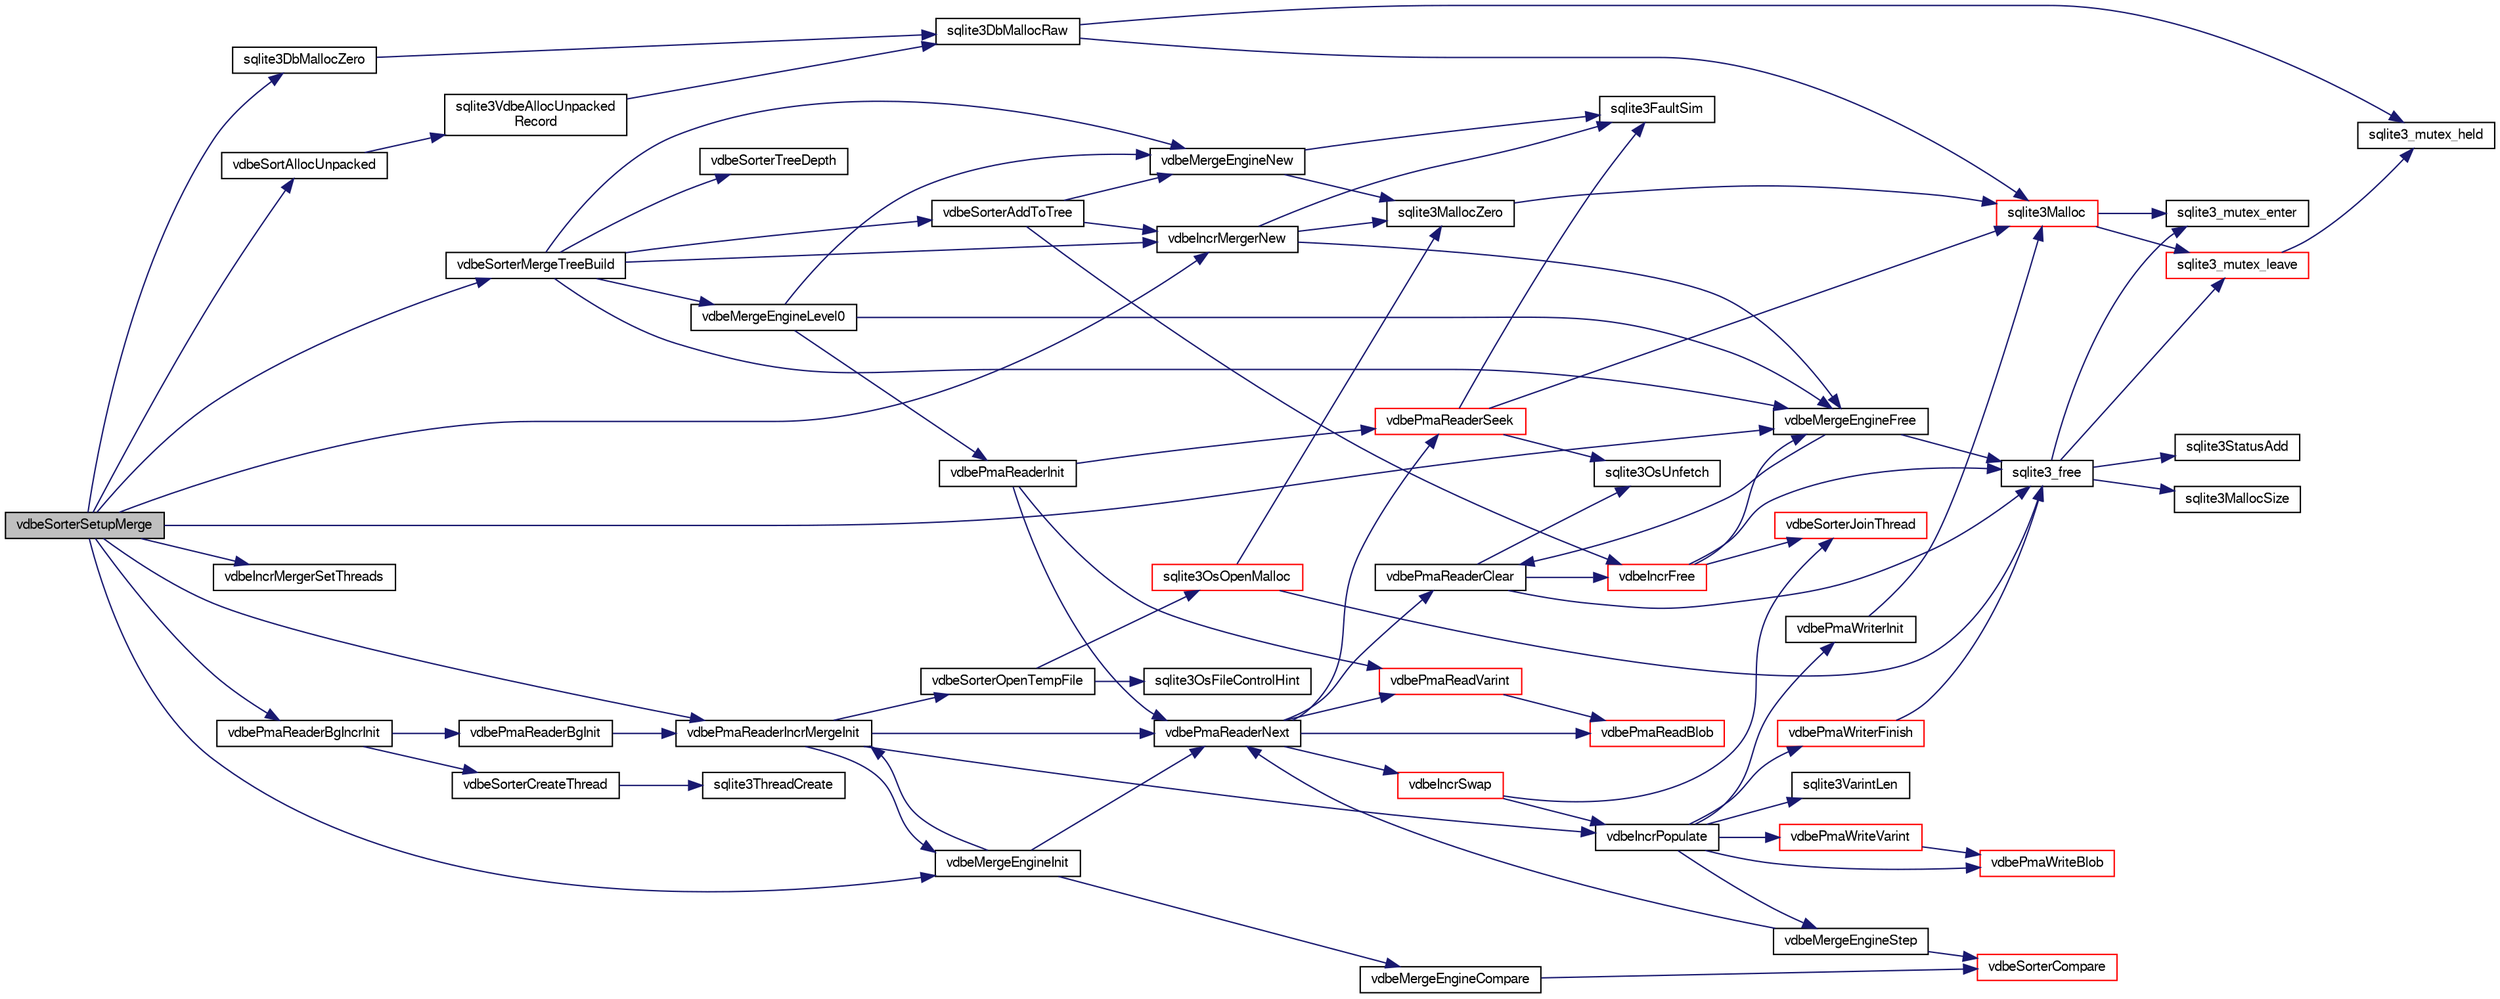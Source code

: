 digraph "vdbeSorterSetupMerge"
{
  edge [fontname="FreeSans",fontsize="10",labelfontname="FreeSans",labelfontsize="10"];
  node [fontname="FreeSans",fontsize="10",shape=record];
  rankdir="LR";
  Node885434 [label="vdbeSorterSetupMerge",height=0.2,width=0.4,color="black", fillcolor="grey75", style="filled", fontcolor="black"];
  Node885434 -> Node885435 [color="midnightblue",fontsize="10",style="solid",fontname="FreeSans"];
  Node885435 [label="vdbeSorterMergeTreeBuild",height=0.2,width=0.4,color="black", fillcolor="white", style="filled",URL="$sqlite3_8c.html#a7af2bdcef74d6ae7b6c04a2a7d171f33"];
  Node885435 -> Node885436 [color="midnightblue",fontsize="10",style="solid",fontname="FreeSans"];
  Node885436 [label="vdbeMergeEngineNew",height=0.2,width=0.4,color="black", fillcolor="white", style="filled",URL="$sqlite3_8c.html#a606e911c9715ea88dd5a8dec34955be5"];
  Node885436 -> Node885437 [color="midnightblue",fontsize="10",style="solid",fontname="FreeSans"];
  Node885437 [label="sqlite3FaultSim",height=0.2,width=0.4,color="black", fillcolor="white", style="filled",URL="$sqlite3_8c.html#a609068924de458ce924b87b332d8d67b"];
  Node885436 -> Node885438 [color="midnightblue",fontsize="10",style="solid",fontname="FreeSans"];
  Node885438 [label="sqlite3MallocZero",height=0.2,width=0.4,color="black", fillcolor="white", style="filled",URL="$sqlite3_8c.html#ab3e07a30b9b5471f9f5e8f9cb7229934"];
  Node885438 -> Node885439 [color="midnightblue",fontsize="10",style="solid",fontname="FreeSans"];
  Node885439 [label="sqlite3Malloc",height=0.2,width=0.4,color="red", fillcolor="white", style="filled",URL="$sqlite3_8c.html#a361a2eaa846b1885f123abe46f5d8b2b"];
  Node885439 -> Node885440 [color="midnightblue",fontsize="10",style="solid",fontname="FreeSans"];
  Node885440 [label="sqlite3_mutex_enter",height=0.2,width=0.4,color="black", fillcolor="white", style="filled",URL="$sqlite3_8c.html#a1c12cde690bd89f104de5cbad12a6bf5"];
  Node885439 -> Node885446 [color="midnightblue",fontsize="10",style="solid",fontname="FreeSans"];
  Node885446 [label="sqlite3_mutex_leave",height=0.2,width=0.4,color="red", fillcolor="white", style="filled",URL="$sqlite3_8c.html#a5838d235601dbd3c1fa993555c6bcc93"];
  Node885446 -> Node885442 [color="midnightblue",fontsize="10",style="solid",fontname="FreeSans"];
  Node885442 [label="sqlite3_mutex_held",height=0.2,width=0.4,color="black", fillcolor="white", style="filled",URL="$sqlite3_8c.html#acf77da68932b6bc163c5e68547ecc3e7"];
  Node885435 -> Node885450 [color="midnightblue",fontsize="10",style="solid",fontname="FreeSans"];
  Node885450 [label="vdbeSorterTreeDepth",height=0.2,width=0.4,color="black", fillcolor="white", style="filled",URL="$sqlite3_8c.html#ab03b7235ad8d9d255502c719539a53d6"];
  Node885435 -> Node885451 [color="midnightblue",fontsize="10",style="solid",fontname="FreeSans"];
  Node885451 [label="vdbeMergeEngineLevel0",height=0.2,width=0.4,color="black", fillcolor="white", style="filled",URL="$sqlite3_8c.html#a5b84168cf5b5c64218810fbc3182b95f"];
  Node885451 -> Node885436 [color="midnightblue",fontsize="10",style="solid",fontname="FreeSans"];
  Node885451 -> Node885452 [color="midnightblue",fontsize="10",style="solid",fontname="FreeSans"];
  Node885452 [label="vdbePmaReaderInit",height=0.2,width=0.4,color="black", fillcolor="white", style="filled",URL="$sqlite3_8c.html#a721a310daa0db281ae2ec97c1e330853"];
  Node885452 -> Node885453 [color="midnightblue",fontsize="10",style="solid",fontname="FreeSans"];
  Node885453 [label="vdbePmaReaderSeek",height=0.2,width=0.4,color="red", fillcolor="white", style="filled",URL="$sqlite3_8c.html#a2a5cefd3f6bc43af80ad2be35b2528d7"];
  Node885453 -> Node885437 [color="midnightblue",fontsize="10",style="solid",fontname="FreeSans"];
  Node885453 -> Node885454 [color="midnightblue",fontsize="10",style="solid",fontname="FreeSans"];
  Node885454 [label="sqlite3OsUnfetch",height=0.2,width=0.4,color="black", fillcolor="white", style="filled",URL="$sqlite3_8c.html#abc0da72cb8b8989cf8708b572fe5fef4"];
  Node885453 -> Node885439 [color="midnightblue",fontsize="10",style="solid",fontname="FreeSans"];
  Node885452 -> Node885458 [color="midnightblue",fontsize="10",style="solid",fontname="FreeSans"];
  Node885458 [label="vdbePmaReadVarint",height=0.2,width=0.4,color="red", fillcolor="white", style="filled",URL="$sqlite3_8c.html#a230651a7f4509d1a0e6059c8cd9cca12"];
  Node885458 -> Node885460 [color="midnightblue",fontsize="10",style="solid",fontname="FreeSans"];
  Node885460 [label="vdbePmaReadBlob",height=0.2,width=0.4,color="red", fillcolor="white", style="filled",URL="$sqlite3_8c.html#a304cb013c04dad8db7d758f6ed5cd3f5"];
  Node885452 -> Node885463 [color="midnightblue",fontsize="10",style="solid",fontname="FreeSans"];
  Node885463 [label="vdbePmaReaderNext",height=0.2,width=0.4,color="black", fillcolor="white", style="filled",URL="$sqlite3_8c.html#af63a38a01ef1374e7a717f83c2ccf648"];
  Node885463 -> Node885464 [color="midnightblue",fontsize="10",style="solid",fontname="FreeSans"];
  Node885464 [label="vdbeIncrSwap",height=0.2,width=0.4,color="red", fillcolor="white", style="filled",URL="$sqlite3_8c.html#a8f7f6718c318c3268d28964e2b983225"];
  Node885464 -> Node885465 [color="midnightblue",fontsize="10",style="solid",fontname="FreeSans"];
  Node885465 [label="vdbeSorterJoinThread",height=0.2,width=0.4,color="red", fillcolor="white", style="filled",URL="$sqlite3_8c.html#a4e60b28b8975e8e1e4fa2059c12561f0"];
  Node885464 -> Node885471 [color="midnightblue",fontsize="10",style="solid",fontname="FreeSans"];
  Node885471 [label="vdbeIncrPopulate",height=0.2,width=0.4,color="black", fillcolor="white", style="filled",URL="$sqlite3_8c.html#a157a9f79260999f8f5f336d246f7b1bd"];
  Node885471 -> Node885472 [color="midnightblue",fontsize="10",style="solid",fontname="FreeSans"];
  Node885472 [label="vdbePmaWriterInit",height=0.2,width=0.4,color="black", fillcolor="white", style="filled",URL="$sqlite3_8c.html#add2341e0ef2818676d3e8e2245c26444"];
  Node885472 -> Node885439 [color="midnightblue",fontsize="10",style="solid",fontname="FreeSans"];
  Node885471 -> Node885473 [color="midnightblue",fontsize="10",style="solid",fontname="FreeSans"];
  Node885473 [label="sqlite3VarintLen",height=0.2,width=0.4,color="black", fillcolor="white", style="filled",URL="$sqlite3_8c.html#a7ef2f973d52f5d21b856d4bed6bb1fec"];
  Node885471 -> Node885474 [color="midnightblue",fontsize="10",style="solid",fontname="FreeSans"];
  Node885474 [label="vdbePmaWriteVarint",height=0.2,width=0.4,color="red", fillcolor="white", style="filled",URL="$sqlite3_8c.html#aad57491b31c37e673a40a35d7129777b"];
  Node885474 -> Node885477 [color="midnightblue",fontsize="10",style="solid",fontname="FreeSans"];
  Node885477 [label="vdbePmaWriteBlob",height=0.2,width=0.4,color="red", fillcolor="white", style="filled",URL="$sqlite3_8c.html#ab86066e4f912cd54aac5cbdb550c6e73"];
  Node885471 -> Node885477 [color="midnightblue",fontsize="10",style="solid",fontname="FreeSans"];
  Node885471 -> Node885479 [color="midnightblue",fontsize="10",style="solid",fontname="FreeSans"];
  Node885479 [label="vdbeMergeEngineStep",height=0.2,width=0.4,color="black", fillcolor="white", style="filled",URL="$sqlite3_8c.html#a36af2b5bd30bb2d097a185ce7b349aed"];
  Node885479 -> Node885463 [color="midnightblue",fontsize="10",style="solid",fontname="FreeSans"];
  Node885479 -> Node885480 [color="midnightblue",fontsize="10",style="solid",fontname="FreeSans"];
  Node885480 [label="vdbeSorterCompare",height=0.2,width=0.4,color="red", fillcolor="white", style="filled",URL="$sqlite3_8c.html#a26a68c900e02f2594095fbb9847bcfcb"];
  Node885471 -> Node885756 [color="midnightblue",fontsize="10",style="solid",fontname="FreeSans"];
  Node885756 [label="vdbePmaWriterFinish",height=0.2,width=0.4,color="red", fillcolor="white", style="filled",URL="$sqlite3_8c.html#ad505e23bce1b9c21dedf010601199641"];
  Node885756 -> Node885462 [color="midnightblue",fontsize="10",style="solid",fontname="FreeSans"];
  Node885462 [label="sqlite3_free",height=0.2,width=0.4,color="black", fillcolor="white", style="filled",URL="$sqlite3_8c.html#a6552349e36a8a691af5487999ab09519"];
  Node885462 -> Node885440 [color="midnightblue",fontsize="10",style="solid",fontname="FreeSans"];
  Node885462 -> Node885449 [color="midnightblue",fontsize="10",style="solid",fontname="FreeSans"];
  Node885449 [label="sqlite3StatusAdd",height=0.2,width=0.4,color="black", fillcolor="white", style="filled",URL="$sqlite3_8c.html#afa029f93586aeab4cc85360905dae9cd"];
  Node885462 -> Node885448 [color="midnightblue",fontsize="10",style="solid",fontname="FreeSans"];
  Node885448 [label="sqlite3MallocSize",height=0.2,width=0.4,color="black", fillcolor="white", style="filled",URL="$sqlite3_8c.html#acf5d2a5f35270bafb050bd2def576955"];
  Node885462 -> Node885446 [color="midnightblue",fontsize="10",style="solid",fontname="FreeSans"];
  Node885463 -> Node885453 [color="midnightblue",fontsize="10",style="solid",fontname="FreeSans"];
  Node885463 -> Node885757 [color="midnightblue",fontsize="10",style="solid",fontname="FreeSans"];
  Node885757 [label="vdbePmaReaderClear",height=0.2,width=0.4,color="black", fillcolor="white", style="filled",URL="$sqlite3_8c.html#ae4ef2e668d3028e75343e65046d42a2d"];
  Node885757 -> Node885462 [color="midnightblue",fontsize="10",style="solid",fontname="FreeSans"];
  Node885757 -> Node885454 [color="midnightblue",fontsize="10",style="solid",fontname="FreeSans"];
  Node885757 -> Node885758 [color="midnightblue",fontsize="10",style="solid",fontname="FreeSans"];
  Node885758 [label="vdbeIncrFree",height=0.2,width=0.4,color="red", fillcolor="white", style="filled",URL="$sqlite3_8c.html#a2cf58de324cfc3b315c058575986bbee"];
  Node885758 -> Node885465 [color="midnightblue",fontsize="10",style="solid",fontname="FreeSans"];
  Node885758 -> Node885761 [color="midnightblue",fontsize="10",style="solid",fontname="FreeSans"];
  Node885761 [label="vdbeMergeEngineFree",height=0.2,width=0.4,color="black", fillcolor="white", style="filled",URL="$sqlite3_8c.html#a6cb59e7106205b62881f202786177310"];
  Node885761 -> Node885757 [color="midnightblue",fontsize="10",style="solid",fontname="FreeSans"];
  Node885761 -> Node885462 [color="midnightblue",fontsize="10",style="solid",fontname="FreeSans"];
  Node885758 -> Node885462 [color="midnightblue",fontsize="10",style="solid",fontname="FreeSans"];
  Node885463 -> Node885458 [color="midnightblue",fontsize="10",style="solid",fontname="FreeSans"];
  Node885463 -> Node885460 [color="midnightblue",fontsize="10",style="solid",fontname="FreeSans"];
  Node885451 -> Node885761 [color="midnightblue",fontsize="10",style="solid",fontname="FreeSans"];
  Node885435 -> Node885762 [color="midnightblue",fontsize="10",style="solid",fontname="FreeSans"];
  Node885762 [label="vdbeSorterAddToTree",height=0.2,width=0.4,color="black", fillcolor="white", style="filled",URL="$sqlite3_8c.html#a8eccbbf1454e5f56267f1c7e47817773"];
  Node885762 -> Node885763 [color="midnightblue",fontsize="10",style="solid",fontname="FreeSans"];
  Node885763 [label="vdbeIncrMergerNew",height=0.2,width=0.4,color="black", fillcolor="white", style="filled",URL="$sqlite3_8c.html#a6778b3fa8280f7e0fb50401ccb34e0cc"];
  Node885763 -> Node885437 [color="midnightblue",fontsize="10",style="solid",fontname="FreeSans"];
  Node885763 -> Node885438 [color="midnightblue",fontsize="10",style="solid",fontname="FreeSans"];
  Node885763 -> Node885761 [color="midnightblue",fontsize="10",style="solid",fontname="FreeSans"];
  Node885762 -> Node885436 [color="midnightblue",fontsize="10",style="solid",fontname="FreeSans"];
  Node885762 -> Node885758 [color="midnightblue",fontsize="10",style="solid",fontname="FreeSans"];
  Node885435 -> Node885763 [color="midnightblue",fontsize="10",style="solid",fontname="FreeSans"];
  Node885435 -> Node885761 [color="midnightblue",fontsize="10",style="solid",fontname="FreeSans"];
  Node885434 -> Node885764 [color="midnightblue",fontsize="10",style="solid",fontname="FreeSans"];
  Node885764 [label="vdbeSortAllocUnpacked",height=0.2,width=0.4,color="black", fillcolor="white", style="filled",URL="$sqlite3_8c.html#ae05c602664d89d5479e596e0a6cf1fd3"];
  Node885764 -> Node885765 [color="midnightblue",fontsize="10",style="solid",fontname="FreeSans"];
  Node885765 [label="sqlite3VdbeAllocUnpacked\lRecord",height=0.2,width=0.4,color="black", fillcolor="white", style="filled",URL="$sqlite3_8c.html#a473d7af9f383bad3155a618ff4f5bd2e"];
  Node885765 -> Node885503 [color="midnightblue",fontsize="10",style="solid",fontname="FreeSans"];
  Node885503 [label="sqlite3DbMallocRaw",height=0.2,width=0.4,color="black", fillcolor="white", style="filled",URL="$sqlite3_8c.html#abbe8be0cf7175e11ddc3e2218fad924e"];
  Node885503 -> Node885442 [color="midnightblue",fontsize="10",style="solid",fontname="FreeSans"];
  Node885503 -> Node885439 [color="midnightblue",fontsize="10",style="solid",fontname="FreeSans"];
  Node885434 -> Node885684 [color="midnightblue",fontsize="10",style="solid",fontname="FreeSans"];
  Node885684 [label="sqlite3DbMallocZero",height=0.2,width=0.4,color="black", fillcolor="white", style="filled",URL="$sqlite3_8c.html#a49cfebac9d6067a03442c92af73f33e4"];
  Node885684 -> Node885503 [color="midnightblue",fontsize="10",style="solid",fontname="FreeSans"];
  Node885434 -> Node885763 [color="midnightblue",fontsize="10",style="solid",fontname="FreeSans"];
  Node885434 -> Node885766 [color="midnightblue",fontsize="10",style="solid",fontname="FreeSans"];
  Node885766 [label="vdbeIncrMergerSetThreads",height=0.2,width=0.4,color="black", fillcolor="white", style="filled",URL="$sqlite3_8c.html#a054a73bfd8eb7ff54c7cdf62e004f8b2"];
  Node885434 -> Node885767 [color="midnightblue",fontsize="10",style="solid",fontname="FreeSans"];
  Node885767 [label="vdbePmaReaderIncrMergeInit",height=0.2,width=0.4,color="black", fillcolor="white", style="filled",URL="$sqlite3_8c.html#a8174970251c49119bb287029eb1d3aed"];
  Node885767 -> Node885768 [color="midnightblue",fontsize="10",style="solid",fontname="FreeSans"];
  Node885768 [label="vdbeMergeEngineInit",height=0.2,width=0.4,color="black", fillcolor="white", style="filled",URL="$sqlite3_8c.html#aa3c8bfc9bbc60c4bc1402369750c8c1f"];
  Node885768 -> Node885463 [color="midnightblue",fontsize="10",style="solid",fontname="FreeSans"];
  Node885768 -> Node885767 [color="midnightblue",fontsize="10",style="solid",fontname="FreeSans"];
  Node885768 -> Node885769 [color="midnightblue",fontsize="10",style="solid",fontname="FreeSans"];
  Node885769 [label="vdbeMergeEngineCompare",height=0.2,width=0.4,color="black", fillcolor="white", style="filled",URL="$sqlite3_8c.html#a828af0ac9092cfce3a40e78e66dd0039"];
  Node885769 -> Node885480 [color="midnightblue",fontsize="10",style="solid",fontname="FreeSans"];
  Node885767 -> Node885770 [color="midnightblue",fontsize="10",style="solid",fontname="FreeSans"];
  Node885770 [label="vdbeSorterOpenTempFile",height=0.2,width=0.4,color="black", fillcolor="white", style="filled",URL="$sqlite3_8c.html#a9fd9444b3357460ec17dcd8478ecbcaa"];
  Node885770 -> Node885771 [color="midnightblue",fontsize="10",style="solid",fontname="FreeSans"];
  Node885771 [label="sqlite3OsOpenMalloc",height=0.2,width=0.4,color="red", fillcolor="white", style="filled",URL="$sqlite3_8c.html#a4dc767ca46426d6ffc5fa54d96a80cd2"];
  Node885771 -> Node885438 [color="midnightblue",fontsize="10",style="solid",fontname="FreeSans"];
  Node885771 -> Node885462 [color="midnightblue",fontsize="10",style="solid",fontname="FreeSans"];
  Node885770 -> Node885773 [color="midnightblue",fontsize="10",style="solid",fontname="FreeSans"];
  Node885773 [label="sqlite3OsFileControlHint",height=0.2,width=0.4,color="black", fillcolor="white", style="filled",URL="$sqlite3_8c.html#a63d0693fc056b088572daedace58e82f"];
  Node885767 -> Node885471 [color="midnightblue",fontsize="10",style="solid",fontname="FreeSans"];
  Node885767 -> Node885463 [color="midnightblue",fontsize="10",style="solid",fontname="FreeSans"];
  Node885434 -> Node885774 [color="midnightblue",fontsize="10",style="solid",fontname="FreeSans"];
  Node885774 [label="vdbePmaReaderBgIncrInit",height=0.2,width=0.4,color="black", fillcolor="white", style="filled",URL="$sqlite3_8c.html#a6af1891e09d9b5c7fc9fa201cf96d9ab"];
  Node885774 -> Node885469 [color="midnightblue",fontsize="10",style="solid",fontname="FreeSans"];
  Node885469 [label="vdbeSorterCreateThread",height=0.2,width=0.4,color="black", fillcolor="white", style="filled",URL="$sqlite3_8c.html#a720f35765c34e9002b126082c44271bb"];
  Node885469 -> Node885467 [color="midnightblue",fontsize="10",style="solid",fontname="FreeSans"];
  Node885467 [label="sqlite3ThreadCreate",height=0.2,width=0.4,color="black", fillcolor="white", style="filled",URL="$sqlite3_8c.html#a7dcba51ea870cc37833e5b2a5a157bef"];
  Node885774 -> Node885775 [color="midnightblue",fontsize="10",style="solid",fontname="FreeSans"];
  Node885775 [label="vdbePmaReaderBgInit",height=0.2,width=0.4,color="black", fillcolor="white", style="filled",URL="$sqlite3_8c.html#a9b5ba54e987dd6921fce57849ada7006"];
  Node885775 -> Node885767 [color="midnightblue",fontsize="10",style="solid",fontname="FreeSans"];
  Node885434 -> Node885768 [color="midnightblue",fontsize="10",style="solid",fontname="FreeSans"];
  Node885434 -> Node885761 [color="midnightblue",fontsize="10",style="solid",fontname="FreeSans"];
}
